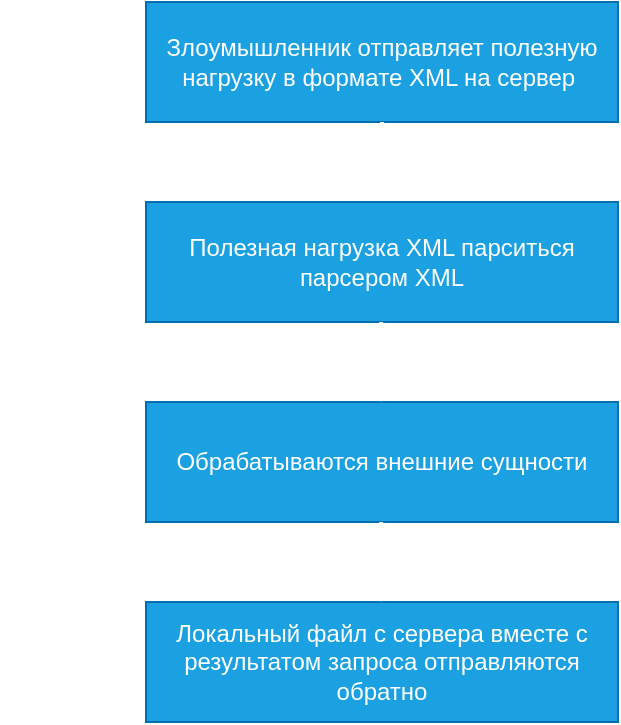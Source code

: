 <mxfile>
    <diagram id="fECts557okDQ3qRtLXVx" name="Страница 1">
        <mxGraphModel dx="746" dy="494" grid="1" gridSize="10" guides="1" tooltips="1" connect="1" arrows="1" fold="1" page="1" pageScale="1" pageWidth="827" pageHeight="1169" math="0" shadow="0">
            <root>
                <mxCell id="0"/>
                <mxCell id="1" parent="0"/>
                <mxCell id="2" value="Злоумышленник отправляет полезную нагрузку в формате XML на сервер " style="rounded=0;whiteSpace=wrap;fillColor=#1ba1e2;fontColor=#ffffff;strokeColor=#006EAF;" parent="1" vertex="1">
                    <mxGeometry x="353" y="120" width="236" height="60" as="geometry"/>
                </mxCell>
                <mxCell id="3" value="" style="endArrow=classic;endSize=8;startSize=8;jumpSize=7;strokeWidth=2;entryX=0.5;entryY=0;entryDx=0;entryDy=0;strokeColor=#FFFFFF;fillColor=#dae8fc;" parent="1" edge="1">
                    <mxGeometry width="50" height="50" relative="1" as="geometry">
                        <mxPoint x="471" y="180" as="sourcePoint"/>
                        <mxPoint x="470.93" y="220" as="targetPoint"/>
                    </mxGeometry>
                </mxCell>
                <mxCell id="5" value="Полезная нагрузка XML парситься парсером XML" style="rounded=0;whiteSpace=wrap;fillColor=#1ba1e2;fontColor=#ffffff;strokeColor=#006EAF;" parent="1" vertex="1">
                    <mxGeometry x="353" y="220" width="236" height="60" as="geometry"/>
                </mxCell>
                <mxCell id="17" value="Обрабатываются внешние сущности" style="rounded=0;whiteSpace=wrap;fillColor=#1ba1e2;fontColor=#ffffff;strokeColor=#006EAF;fontStyle=0" parent="1" vertex="1">
                    <mxGeometry x="353" y="320" width="236" height="60" as="geometry"/>
                </mxCell>
                <mxCell id="24" value="Локальный файл с сервера вместе с результатом запроса отправляются обратно " style="rounded=0;whiteSpace=wrap;fillColor=#1ba1e2;fontColor=#ffffff;strokeColor=#006EAF;fontStyle=0" vertex="1" parent="1">
                    <mxGeometry x="353" y="420" width="236" height="60" as="geometry"/>
                </mxCell>
                <mxCell id="25" value="" style="endArrow=classic;endSize=8;startSize=8;jumpSize=7;strokeWidth=2;entryX=0.5;entryY=0;entryDx=0;entryDy=0;strokeColor=#FFFFFF;fillColor=#dae8fc;" edge="1" parent="1">
                    <mxGeometry width="50" height="50" relative="1" as="geometry">
                        <mxPoint x="470.57" y="280" as="sourcePoint"/>
                        <mxPoint x="470.5" y="320" as="targetPoint"/>
                    </mxGeometry>
                </mxCell>
                <mxCell id="26" value="" style="endArrow=classic;endSize=8;startSize=8;jumpSize=7;strokeWidth=2;entryX=0.5;entryY=0;entryDx=0;entryDy=0;strokeColor=#FFFFFF;fillColor=#dae8fc;" edge="1" parent="1">
                    <mxGeometry width="50" height="50" relative="1" as="geometry">
                        <mxPoint x="470.57" y="380" as="sourcePoint"/>
                        <mxPoint x="470.5" y="420" as="targetPoint"/>
                    </mxGeometry>
                </mxCell>
                <mxCell id="27" value="" style="endArrow=classic;endSize=8;startSize=8;jumpSize=7;strokeWidth=2;strokeColor=#FFFFFF;fillColor=#dae8fc;" edge="1" parent="1">
                    <mxGeometry width="50" height="50" relative="1" as="geometry">
                        <mxPoint x="350" y="450" as="sourcePoint"/>
                        <mxPoint x="350" y="150" as="targetPoint"/>
                        <Array as="points">
                            <mxPoint x="290" y="450"/>
                            <mxPoint x="290" y="150"/>
                        </Array>
                    </mxGeometry>
                </mxCell>
            </root>
        </mxGraphModel>
    </diagram>
</mxfile>